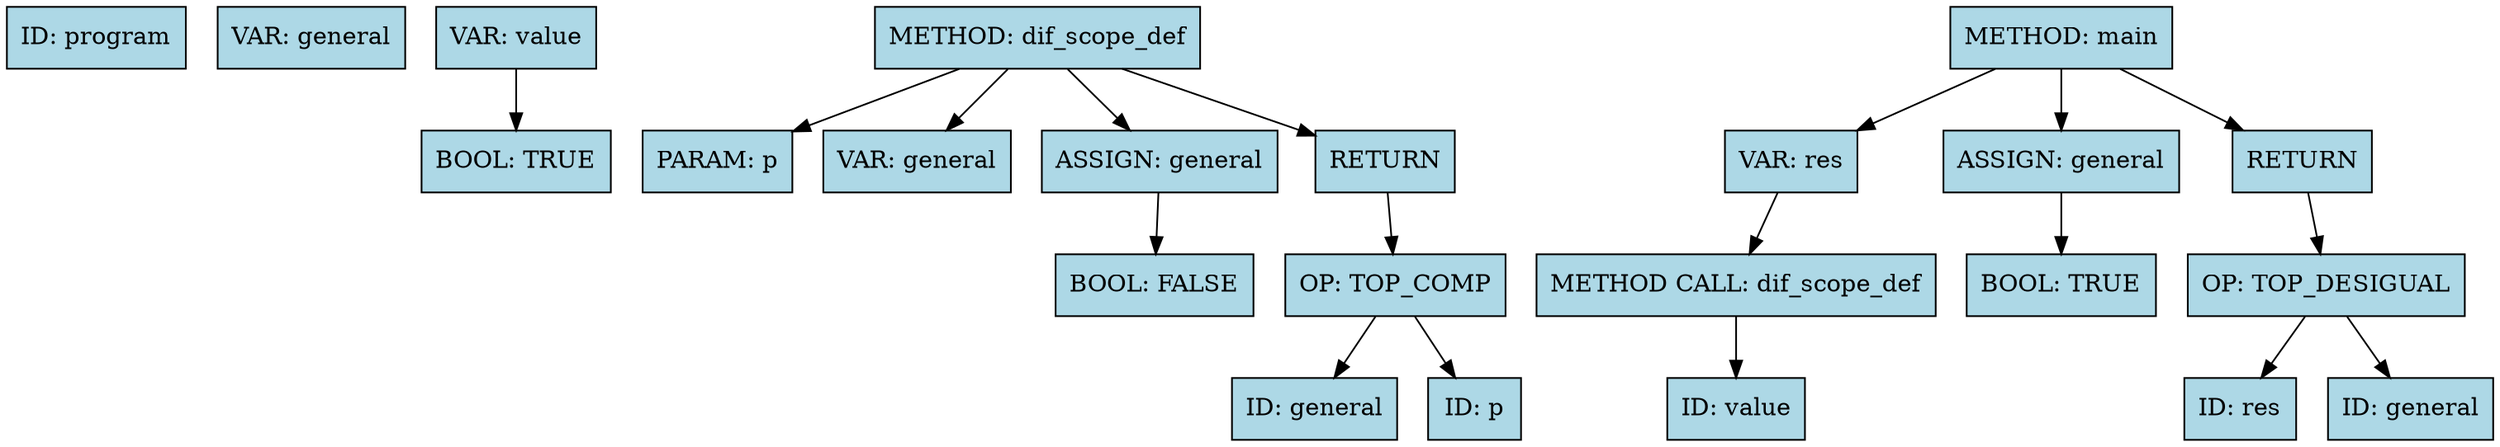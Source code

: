 digraph AST {
  rankdir=TB;
  node [shape=box, style=filled, fillcolor=lightblue];
  "n0" [label="ID: program"];
  "n1" [label="VAR: general"];
  "n2" [label="VAR: value"];
  "n3" [label="BOOL: TRUE"];
  "n2" -> "n3";
  "n4" [label="METHOD: dif_scope_def"];
  "n5" [label="PARAM: p"];
  "n4" -> "n5";
  "n6" [label="VAR: general"];
  "n4" -> "n6";
  "n7" [label="ASSIGN: general"];
  "n4" -> "n7";
  "n8" [label="BOOL: FALSE"];
  "n7" -> "n8";
  "n9" [label="RETURN"];
  "n4" -> "n9";
  "n10" [label="OP: TOP_COMP"];
  "n9" -> "n10";
  "n11" [label="ID: general"];
  "n10" -> "n11";
  "n12" [label="ID: p"];
  "n10" -> "n12";
  "n13" [label="METHOD: main"];
  "n14" [label="VAR: res"];
  "n13" -> "n14";
  "n15" [label="METHOD CALL: dif_scope_def"];
  "n14" -> "n15";
  "n16" [label="ID: value"];
  "n15" -> "n16";
  "n17" [label="ASSIGN: general"];
  "n13" -> "n17";
  "n18" [label="BOOL: TRUE"];
  "n17" -> "n18";
  "n19" [label="RETURN"];
  "n13" -> "n19";
  "n20" [label="OP: TOP_DESIGUAL"];
  "n19" -> "n20";
  "n21" [label="ID: res"];
  "n20" -> "n21";
  "n22" [label="ID: general"];
  "n20" -> "n22";
}
